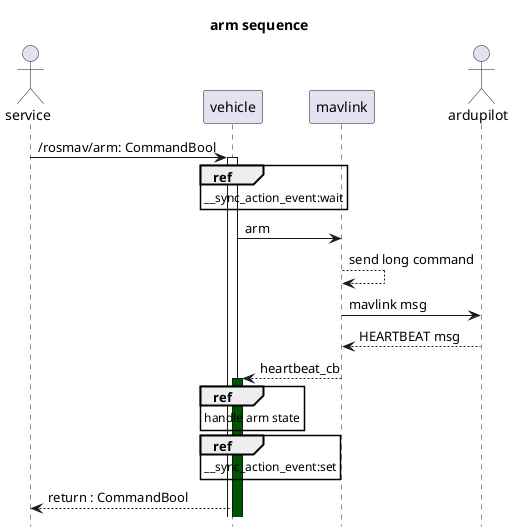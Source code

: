 @startuml arm sequence
hide footbox
title arm sequence

actor service as service order 10
participant mavlink as mav order 30
participant vehicle as vehicle order 20
actor ardupilot as apm order 40
service -> vehicle ++: /rosmav/arm: CommandBool
ref over vehicle: __sync_action_event:wait
vehicle -> mav: arm
mav --> mav: send long command
mav -> apm : mavlink msg
apm --> mav: HEARTBEAT msg
mav --> vehicle++ #005500 : heartbeat_cb
ref over vehicle: handle arm state
ref over vehicle: __sync_action_event:set
vehicle --> service: return : CommandBool
@enduml
